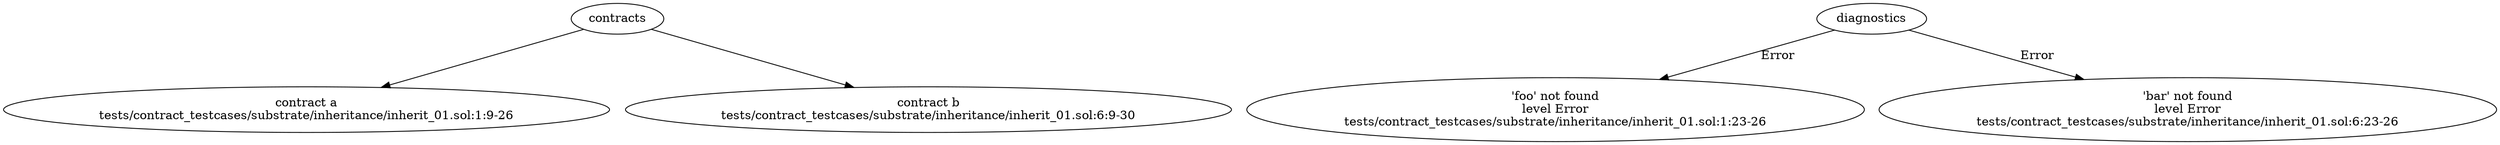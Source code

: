 strict digraph "tests/contract_testcases/substrate/inheritance/inherit_01.sol" {
	contract [label="contract a\ntests/contract_testcases/substrate/inheritance/inherit_01.sol:1:9-26"]
	contract_3 [label="contract b\ntests/contract_testcases/substrate/inheritance/inherit_01.sol:6:9-30"]
	diagnostic [label="'foo' not found\nlevel Error\ntests/contract_testcases/substrate/inheritance/inherit_01.sol:1:23-26"]
	diagnostic_6 [label="'bar' not found\nlevel Error\ntests/contract_testcases/substrate/inheritance/inherit_01.sol:6:23-26"]
	contracts -> contract
	contracts -> contract_3
	diagnostics -> diagnostic [label="Error"]
	diagnostics -> diagnostic_6 [label="Error"]
}
